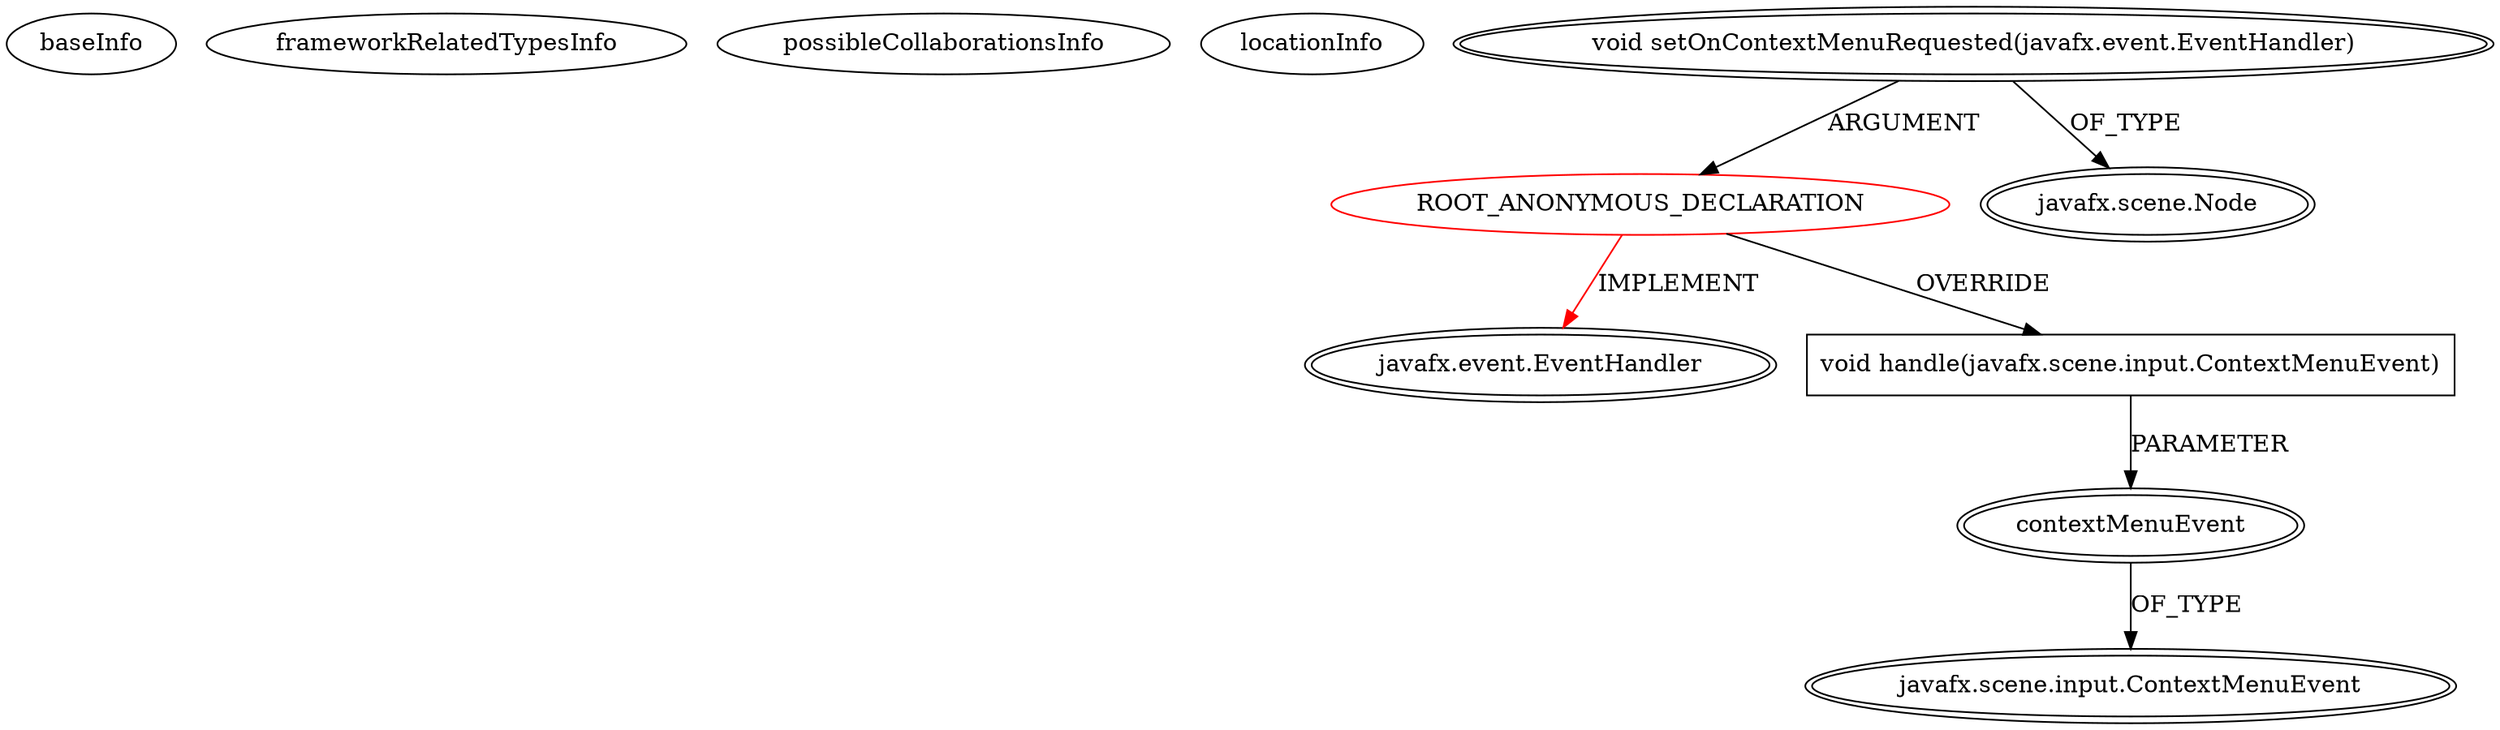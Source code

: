 digraph {
baseInfo[graphId=454,category="extension_graph",isAnonymous=true,possibleRelation=false]
frameworkRelatedTypesInfo[0="javafx.event.EventHandler"]
possibleCollaborationsInfo[]
locationInfo[projectName="FChapeau-RMI_Connect4",filePath="/FChapeau-RMI_Connect4/RMI_Connect4-master/src/main/java/client/mainView/MainViewController.java",contextSignature="void SetCellColorMenuAction(javafx.event.ActionEvent)",graphId="454"]
0[label="ROOT_ANONYMOUS_DECLARATION",vertexType="ROOT_ANONYMOUS_DECLARATION",isFrameworkType=false,color=red]
1[label="javafx.event.EventHandler",vertexType="FRAMEWORK_INTERFACE_TYPE",isFrameworkType=true,peripheries=2]
2[label="void setOnContextMenuRequested(javafx.event.EventHandler)",vertexType="OUTSIDE_CALL",isFrameworkType=true,peripheries=2]
3[label="javafx.scene.Node",vertexType="FRAMEWORK_CLASS_TYPE",isFrameworkType=true,peripheries=2]
4[label="void handle(javafx.scene.input.ContextMenuEvent)",vertexType="OVERRIDING_METHOD_DECLARATION",isFrameworkType=false,shape=box]
5[label="contextMenuEvent",vertexType="PARAMETER_DECLARATION",isFrameworkType=true,peripheries=2]
6[label="javafx.scene.input.ContextMenuEvent",vertexType="FRAMEWORK_CLASS_TYPE",isFrameworkType=true,peripheries=2]
0->1[label="IMPLEMENT",color=red]
2->0[label="ARGUMENT"]
2->3[label="OF_TYPE"]
0->4[label="OVERRIDE"]
5->6[label="OF_TYPE"]
4->5[label="PARAMETER"]
}
